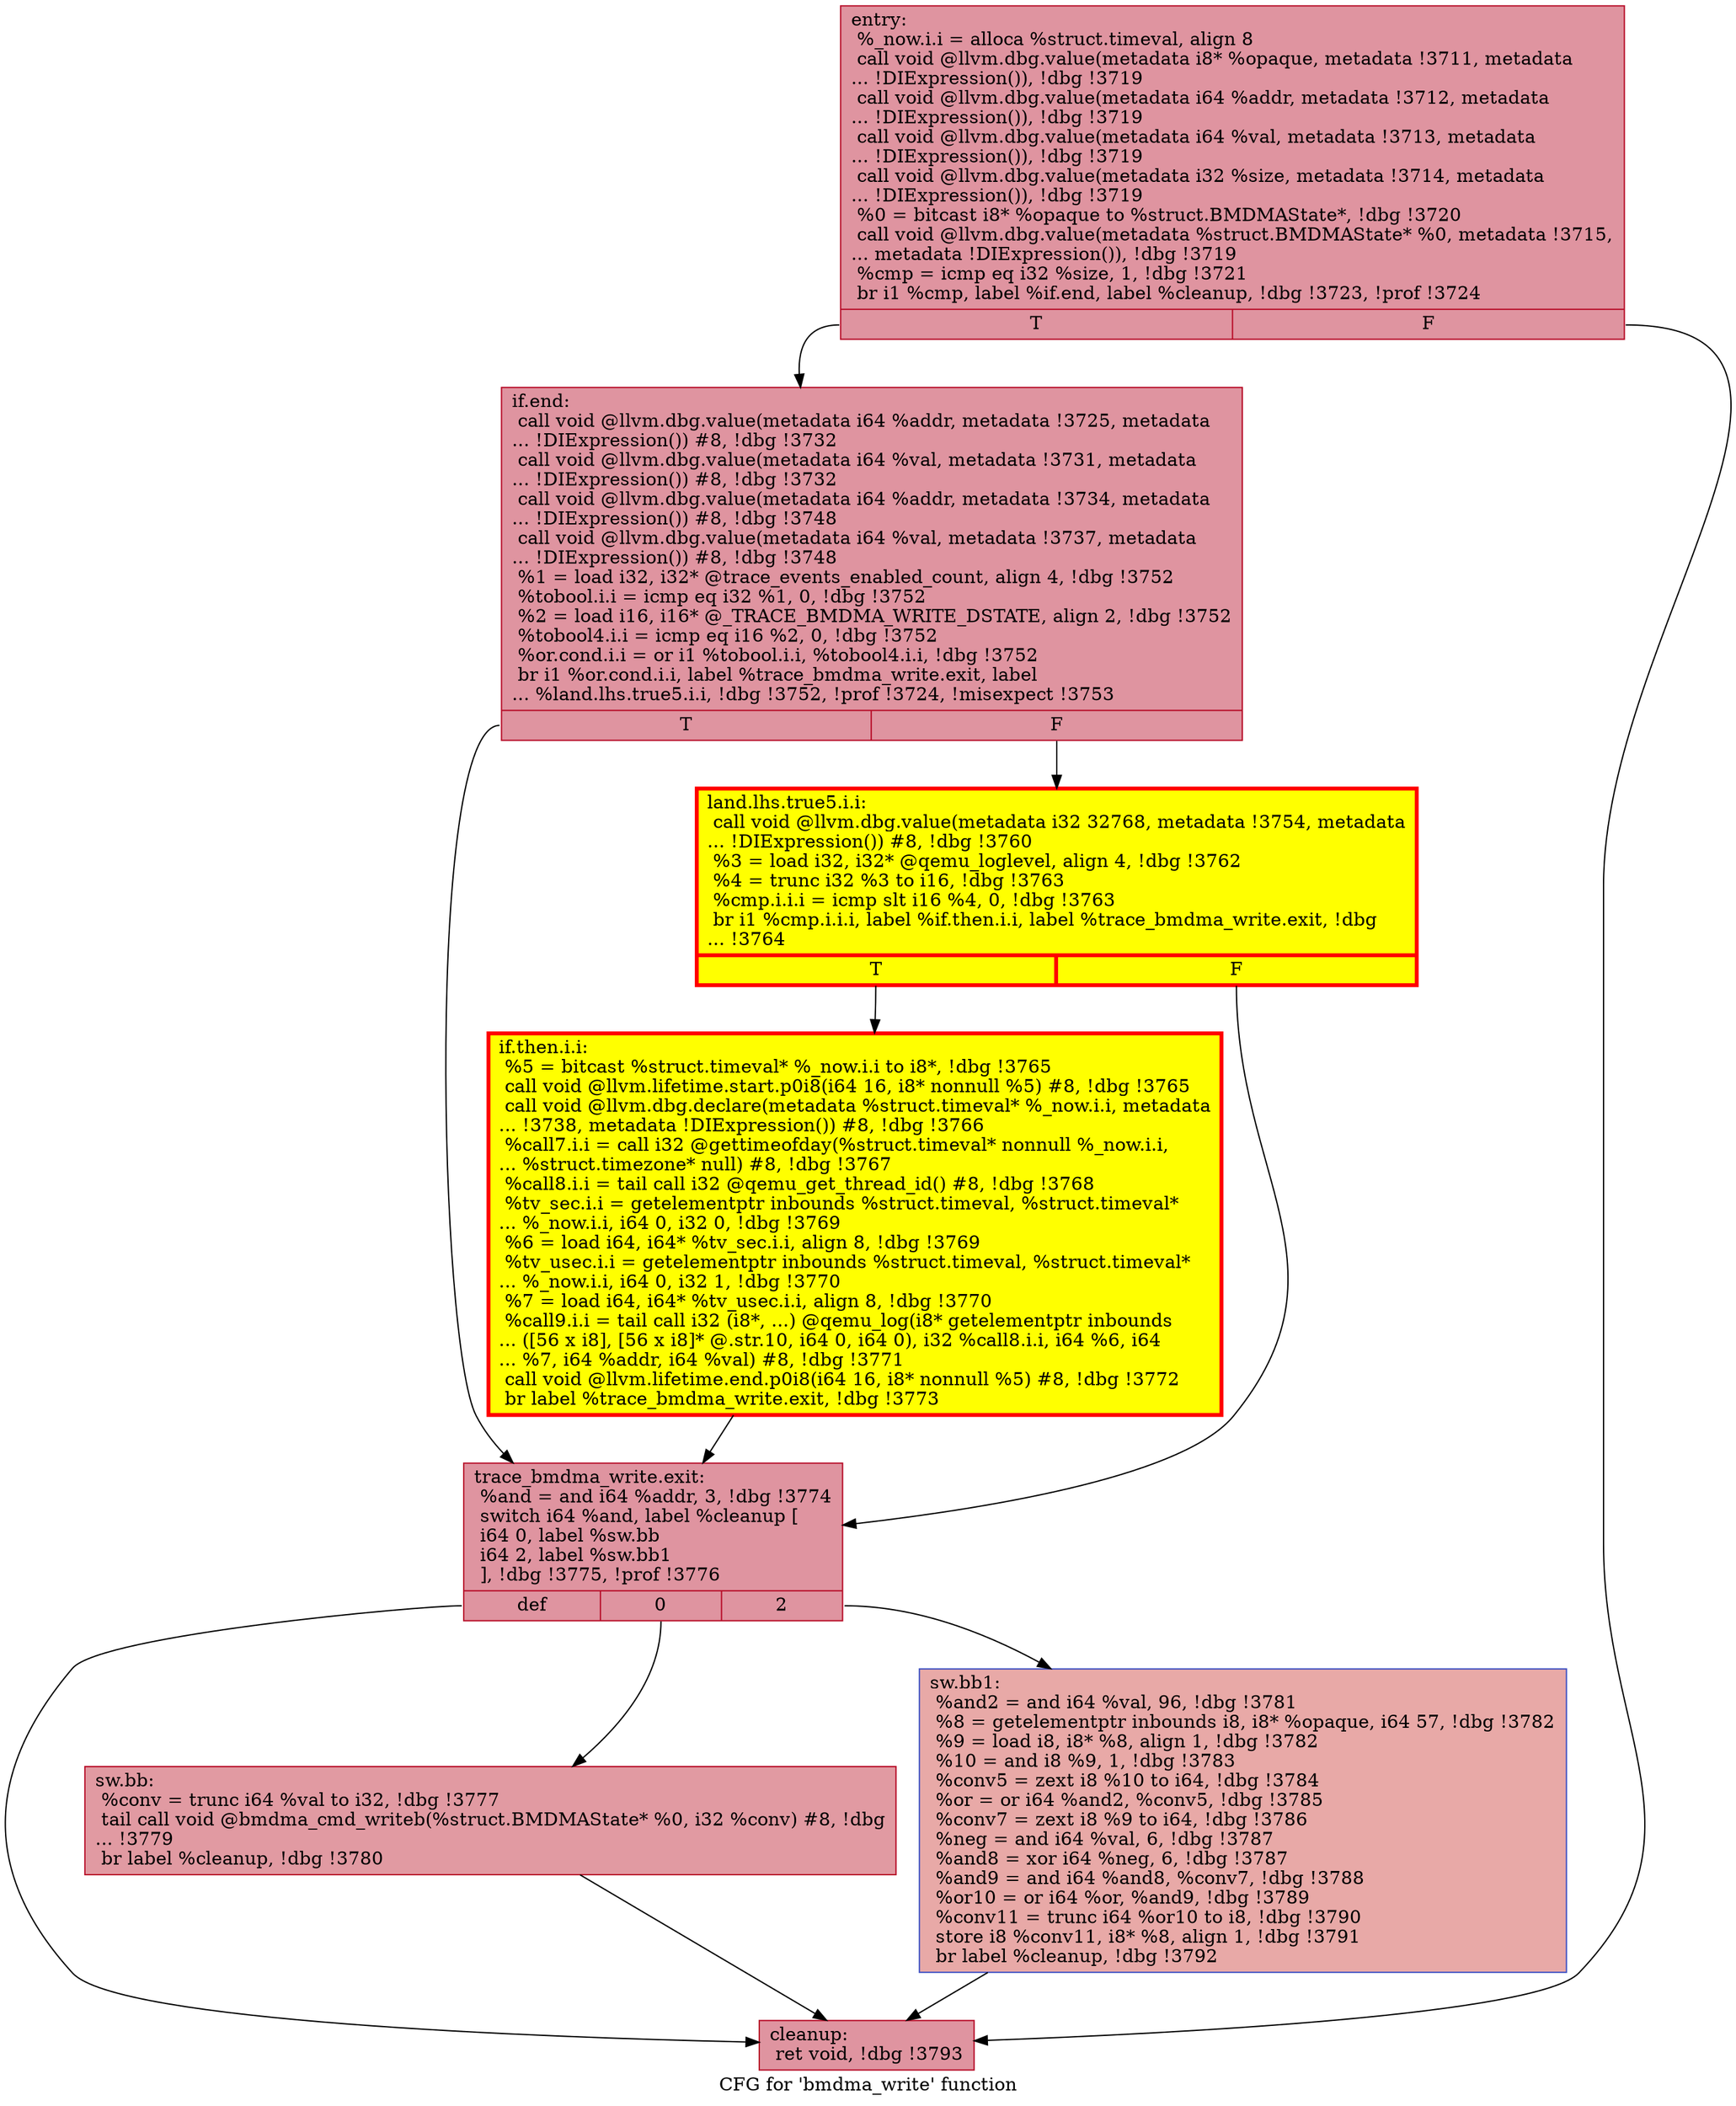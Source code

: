 digraph "CFG for 'bmdma_write' function" {
	label="CFG for 'bmdma_write' function";

	Node0x5580969b8990 [shape=record,color="#b70d28ff", style=filled, fillcolor="#b70d2870",label="{entry:\l  %_now.i.i = alloca %struct.timeval, align 8\l  call void @llvm.dbg.value(metadata i8* %opaque, metadata !3711, metadata\l... !DIExpression()), !dbg !3719\l  call void @llvm.dbg.value(metadata i64 %addr, metadata !3712, metadata\l... !DIExpression()), !dbg !3719\l  call void @llvm.dbg.value(metadata i64 %val, metadata !3713, metadata\l... !DIExpression()), !dbg !3719\l  call void @llvm.dbg.value(metadata i32 %size, metadata !3714, metadata\l... !DIExpression()), !dbg !3719\l  %0 = bitcast i8* %opaque to %struct.BMDMAState*, !dbg !3720\l  call void @llvm.dbg.value(metadata %struct.BMDMAState* %0, metadata !3715,\l... metadata !DIExpression()), !dbg !3719\l  %cmp = icmp eq i32 %size, 1, !dbg !3721\l  br i1 %cmp, label %if.end, label %cleanup, !dbg !3723, !prof !3724\l|{<s0>T|<s1>F}}"];
	Node0x5580969b8990:s0 -> Node0x5580969c54f0;
	Node0x5580969b8990:s1 -> Node0x5580969c5b20;
	Node0x5580969c54f0 [shape=record,color="#b70d28ff", style=filled, fillcolor="#b70d2870",label="{if.end:                                           \l  call void @llvm.dbg.value(metadata i64 %addr, metadata !3725, metadata\l... !DIExpression()) #8, !dbg !3732\l  call void @llvm.dbg.value(metadata i64 %val, metadata !3731, metadata\l... !DIExpression()) #8, !dbg !3732\l  call void @llvm.dbg.value(metadata i64 %addr, metadata !3734, metadata\l... !DIExpression()) #8, !dbg !3748\l  call void @llvm.dbg.value(metadata i64 %val, metadata !3737, metadata\l... !DIExpression()) #8, !dbg !3748\l  %1 = load i32, i32* @trace_events_enabled_count, align 4, !dbg !3752\l  %tobool.i.i = icmp eq i32 %1, 0, !dbg !3752\l  %2 = load i16, i16* @_TRACE_BMDMA_WRITE_DSTATE, align 2, !dbg !3752\l  %tobool4.i.i = icmp eq i16 %2, 0, !dbg !3752\l  %or.cond.i.i = or i1 %tobool.i.i, %tobool4.i.i, !dbg !3752\l  br i1 %or.cond.i.i, label %trace_bmdma_write.exit, label\l... %land.lhs.true5.i.i, !dbg !3752, !prof !3724, !misexpect !3753\l|{<s0>T|<s1>F}}"];
	Node0x5580969c54f0:s0 -> Node0x558096a32490;
	Node0x5580969c54f0:s1 -> Node0x5580969ca050;
	Node0x5580969ca050 [shape=record,penwidth=3.0, style="filled", color="red", fillcolor="yellow",label="{land.lhs.true5.i.i:                               \l  call void @llvm.dbg.value(metadata i32 32768, metadata !3754, metadata\l... !DIExpression()) #8, !dbg !3760\l  %3 = load i32, i32* @qemu_loglevel, align 4, !dbg !3762\l  %4 = trunc i32 %3 to i16, !dbg !3763\l  %cmp.i.i.i = icmp slt i16 %4, 0, !dbg !3763\l  br i1 %cmp.i.i.i, label %if.then.i.i, label %trace_bmdma_write.exit, !dbg\l... !3764\l|{<s0>T|<s1>F}}"];
	Node0x5580969ca050:s0 -> Node0x5580967a5a00;
	Node0x5580969ca050:s1 -> Node0x558096a32490;
	Node0x5580967a5a00 [shape=record,penwidth=3.0, style="filled", color="red", fillcolor="yellow",label="{if.then.i.i:                                      \l  %5 = bitcast %struct.timeval* %_now.i.i to i8*, !dbg !3765\l  call void @llvm.lifetime.start.p0i8(i64 16, i8* nonnull %5) #8, !dbg !3765\l  call void @llvm.dbg.declare(metadata %struct.timeval* %_now.i.i, metadata\l... !3738, metadata !DIExpression()) #8, !dbg !3766\l  %call7.i.i = call i32 @gettimeofday(%struct.timeval* nonnull %_now.i.i,\l... %struct.timezone* null) #8, !dbg !3767\l  %call8.i.i = tail call i32 @qemu_get_thread_id() #8, !dbg !3768\l  %tv_sec.i.i = getelementptr inbounds %struct.timeval, %struct.timeval*\l... %_now.i.i, i64 0, i32 0, !dbg !3769\l  %6 = load i64, i64* %tv_sec.i.i, align 8, !dbg !3769\l  %tv_usec.i.i = getelementptr inbounds %struct.timeval, %struct.timeval*\l... %_now.i.i, i64 0, i32 1, !dbg !3770\l  %7 = load i64, i64* %tv_usec.i.i, align 8, !dbg !3770\l  %call9.i.i = tail call i32 (i8*, ...) @qemu_log(i8* getelementptr inbounds\l... ([56 x i8], [56 x i8]* @.str.10, i64 0, i64 0), i32 %call8.i.i, i64 %6, i64\l... %7, i64 %addr, i64 %val) #8, !dbg !3771\l  call void @llvm.lifetime.end.p0i8(i64 16, i8* nonnull %5) #8, !dbg !3772\l  br label %trace_bmdma_write.exit, !dbg !3773\l}"];
	Node0x5580967a5a00 -> Node0x558096a32490;
	Node0x558096a32490 [shape=record,color="#b70d28ff", style=filled, fillcolor="#b70d2870",label="{trace_bmdma_write.exit:                           \l  %and = and i64 %addr, 3, !dbg !3774\l  switch i64 %and, label %cleanup [\l    i64 0, label %sw.bb\l    i64 2, label %sw.bb1\l  ], !dbg !3775, !prof !3776\l|{<s0>def|<s1>0|<s2>2}}"];
	Node0x558096a32490:s0 -> Node0x5580969c5b20;
	Node0x558096a32490:s1 -> Node0x5580969c6ad0;
	Node0x558096a32490:s2 -> Node0x5580969c7210;
	Node0x5580969c6ad0 [shape=record,color="#b70d28ff", style=filled, fillcolor="#bb1b2c70",label="{sw.bb:                                            \l  %conv = trunc i64 %val to i32, !dbg !3777\l  tail call void @bmdma_cmd_writeb(%struct.BMDMAState* %0, i32 %conv) #8, !dbg\l... !3779\l  br label %cleanup, !dbg !3780\l}"];
	Node0x5580969c6ad0 -> Node0x5580969c5b20;
	Node0x5580969c7210 [shape=record,color="#3d50c3ff", style=filled, fillcolor="#ca3b3770",label="{sw.bb1:                                           \l  %and2 = and i64 %val, 96, !dbg !3781\l  %8 = getelementptr inbounds i8, i8* %opaque, i64 57, !dbg !3782\l  %9 = load i8, i8* %8, align 1, !dbg !3782\l  %10 = and i8 %9, 1, !dbg !3783\l  %conv5 = zext i8 %10 to i64, !dbg !3784\l  %or = or i64 %and2, %conv5, !dbg !3785\l  %conv7 = zext i8 %9 to i64, !dbg !3786\l  %neg = and i64 %val, 6, !dbg !3787\l  %and8 = xor i64 %neg, 6, !dbg !3787\l  %and9 = and i64 %and8, %conv7, !dbg !3788\l  %or10 = or i64 %or, %and9, !dbg !3789\l  %conv11 = trunc i64 %or10 to i8, !dbg !3790\l  store i8 %conv11, i8* %8, align 1, !dbg !3791\l  br label %cleanup, !dbg !3792\l}"];
	Node0x5580969c7210 -> Node0x5580969c5b20;
	Node0x5580969c5b20 [shape=record,color="#b70d28ff", style=filled, fillcolor="#b70d2870",label="{cleanup:                                          \l  ret void, !dbg !3793\l}"];
}
